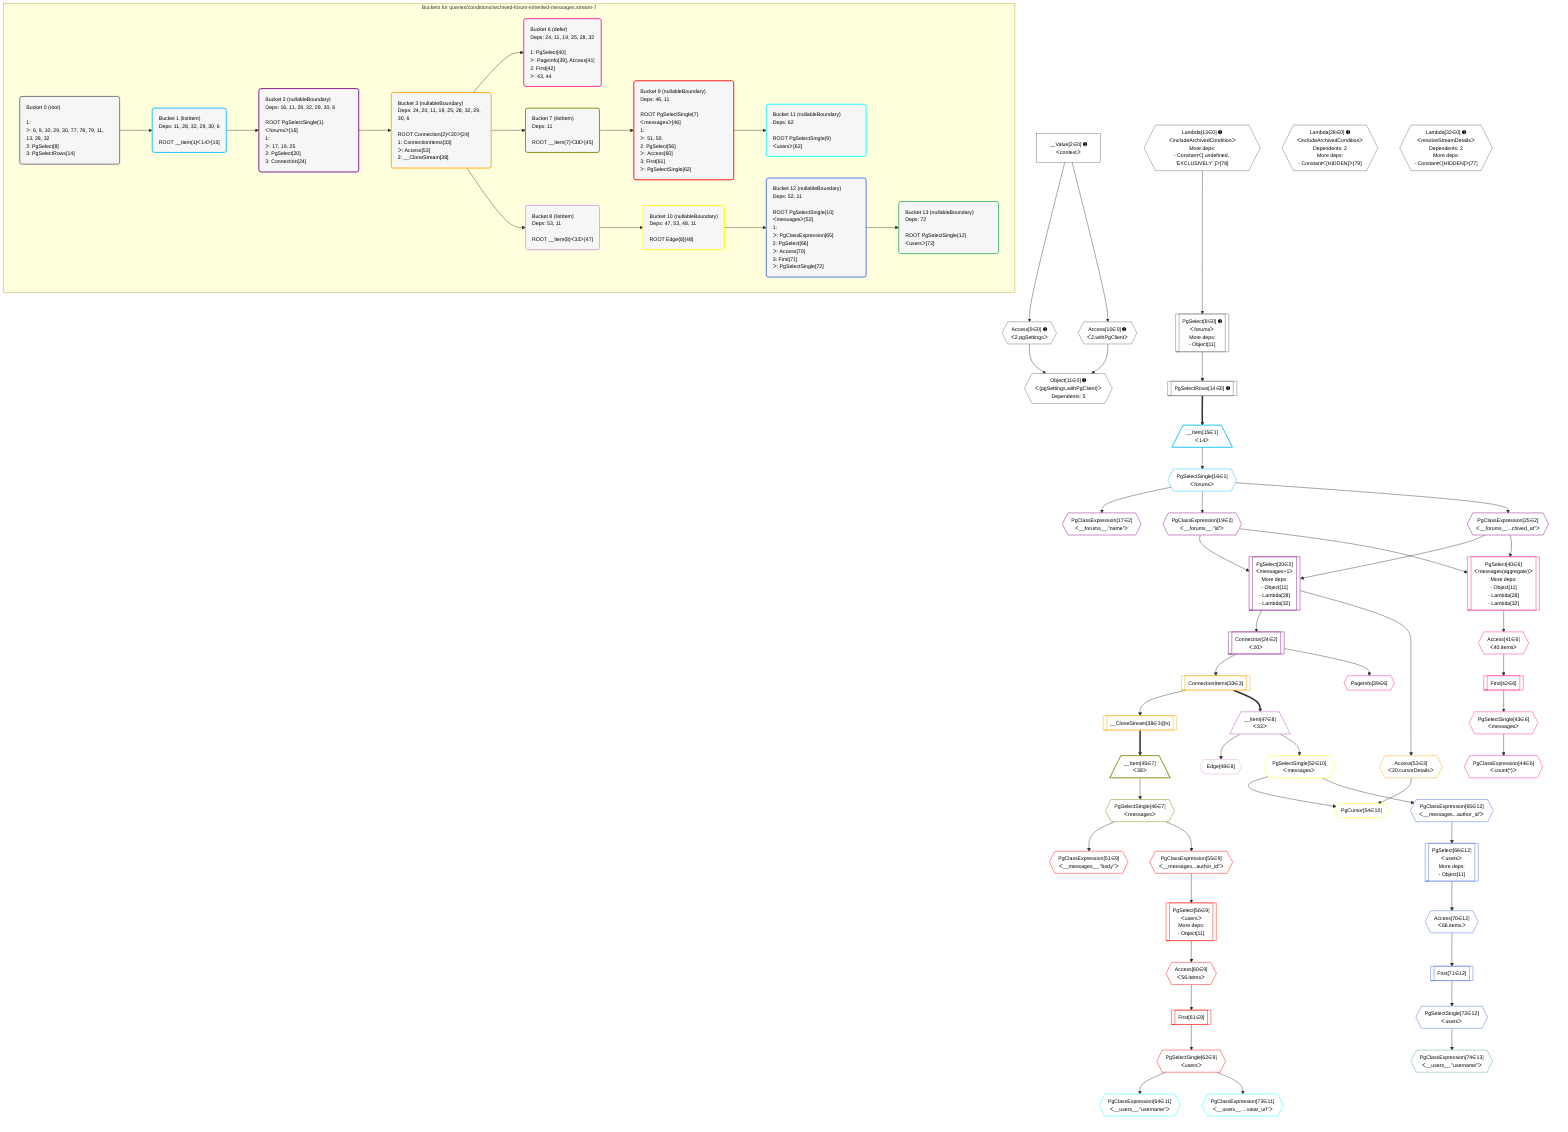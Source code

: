 %%{init: {'themeVariables': { 'fontSize': '12px'}}}%%
graph TD
    classDef path fill:#eee,stroke:#000,color:#000
    classDef plan fill:#fff,stroke-width:1px,color:#000
    classDef itemplan fill:#fff,stroke-width:2px,color:#000
    classDef unbatchedplan fill:#dff,stroke-width:1px,color:#000
    classDef sideeffectplan fill:#fcc,stroke-width:2px,color:#000
    classDef bucket fill:#f6f6f6,color:#000,stroke-width:2px,text-align:left

    subgraph "Buckets for queries/conditions/archived-forum-inherited-messages.stream-7"
    Bucket0("Bucket 0 (root)<br /><br />1: <br />ᐳ: 6, 9, 10, 29, 30, 77, 78, 79, 11, 13, 28, 32<br />2: PgSelect[8]<br />3: PgSelectRows[14]"):::bucket
    Bucket1("Bucket 1 (listItem)<br />Deps: 11, 28, 32, 29, 30, 6<br /><br />ROOT __Item{1}ᐸ14ᐳ[15]"):::bucket
    Bucket2("Bucket 2 (nullableBoundary)<br />Deps: 16, 11, 28, 32, 29, 30, 6<br /><br />ROOT PgSelectSingle{1}ᐸforumsᐳ[16]<br />1: <br />ᐳ: 17, 19, 25<br />2: PgSelect[20]<br />3: Connection[24]"):::bucket
    Bucket3("Bucket 3 (nullableBoundary)<br />Deps: 24, 20, 11, 19, 25, 28, 32, 29, 30, 6<br /><br />ROOT Connection{2}ᐸ20ᐳ[24]<br />1: ConnectionItems[33]<br />ᐳ: Access[53]<br />2: __CloneStream[38]"):::bucket
    Bucket6("Bucket 6 (defer)<br />Deps: 24, 11, 19, 25, 28, 32<br /><br />1: PgSelect[40]<br />ᐳ: PageInfo[39], Access[41]<br />2: First[42]<br />ᐳ: 43, 44"):::bucket
    Bucket7("Bucket 7 (listItem)<br />Deps: 11<br /><br />ROOT __Item{7}ᐸ38ᐳ[45]"):::bucket
    Bucket8("Bucket 8 (listItem)<br />Deps: 53, 11<br /><br />ROOT __Item{8}ᐸ33ᐳ[47]"):::bucket
    Bucket9("Bucket 9 (nullableBoundary)<br />Deps: 46, 11<br /><br />ROOT PgSelectSingle{7}ᐸmessagesᐳ[46]<br />1: <br />ᐳ: 51, 55<br />2: PgSelect[56]<br />ᐳ: Access[60]<br />3: First[61]<br />ᐳ: PgSelectSingle[62]"):::bucket
    Bucket10("Bucket 10 (nullableBoundary)<br />Deps: 47, 53, 48, 11<br /><br />ROOT Edge{8}[48]"):::bucket
    Bucket11("Bucket 11 (nullableBoundary)<br />Deps: 62<br /><br />ROOT PgSelectSingle{9}ᐸusersᐳ[62]"):::bucket
    Bucket12("Bucket 12 (nullableBoundary)<br />Deps: 52, 11<br /><br />ROOT PgSelectSingle{10}ᐸmessagesᐳ[52]<br />1: <br />ᐳ: PgClassExpression[65]<br />2: PgSelect[66]<br />ᐳ: Access[70]<br />3: First[71]<br />ᐳ: PgSelectSingle[72]"):::bucket
    Bucket13("Bucket 13 (nullableBoundary)<br />Deps: 72<br /><br />ROOT PgSelectSingle{12}ᐸusersᐳ[72]"):::bucket
    end
    Bucket0 --> Bucket1
    Bucket1 --> Bucket2
    Bucket2 --> Bucket3
    Bucket3 --> Bucket6 & Bucket7 & Bucket8
    Bucket7 --> Bucket9
    Bucket8 --> Bucket10
    Bucket9 --> Bucket11
    Bucket10 --> Bucket12
    Bucket12 --> Bucket13

    %% plan dependencies
    PgSelect8[["PgSelect[8∈0] ➊<br />ᐸforumsᐳ<br />More deps:<br />- Object[11]"]]:::plan
    Lambda13{{"Lambda[13∈0] ➊<br />ᐸincludeArchivedConditionᐳ<br />More deps:<br />- Constantᐸ[ undefined, 'EXCLUSIVELY' ]ᐳ[78]"}}:::plan
    Lambda13 --> PgSelect8
    Object11{{"Object[11∈0] ➊<br />ᐸ{pgSettings,withPgClient}ᐳ<br />Dependents: 5"}}:::plan
    Access9{{"Access[9∈0] ➊<br />ᐸ2.pgSettingsᐳ"}}:::plan
    Access10{{"Access[10∈0] ➊<br />ᐸ2.withPgClientᐳ"}}:::plan
    Access9 & Access10 --> Object11
    __Value2["__Value[2∈0] ➊<br />ᐸcontextᐳ"]:::plan
    __Value2 --> Access9
    __Value2 --> Access10
    PgSelectRows14[["PgSelectRows[14∈0] ➊"]]:::plan
    PgSelect8 --> PgSelectRows14
    Lambda28{{"Lambda[28∈0] ➊<br />ᐸincludeArchivedConditionᐳ<br />Dependents: 2<br />More deps:<br />- Constantᐸ[HIDDEN]ᐳ[79]"}}:::plan
    Lambda32{{"Lambda[32∈0] ➊<br />ᐸresolveStreamDetailsᐳ<br />Dependents: 2<br />More deps:<br />- Constantᐸ[HIDDEN]ᐳ[77]"}}:::plan
    __Item15[/"__Item[15∈1]<br />ᐸ14ᐳ"\]:::itemplan
    PgSelectRows14 ==> __Item15
    PgSelectSingle16{{"PgSelectSingle[16∈1]<br />ᐸforumsᐳ"}}:::plan
    __Item15 --> PgSelectSingle16
    PgSelect20[["PgSelect[20∈2]<br />ᐸmessages+1ᐳ<br />More deps:<br />- Object[11]<br />- Lambda[28]<br />- Lambda[32]"]]:::plan
    PgClassExpression19{{"PgClassExpression[19∈2]<br />ᐸ__forums__.”id”ᐳ"}}:::plan
    PgClassExpression25{{"PgClassExpression[25∈2]<br />ᐸ__forums__...chived_at”ᐳ"}}:::plan
    PgClassExpression19 & PgClassExpression25 --> PgSelect20
    PgClassExpression17{{"PgClassExpression[17∈2]<br />ᐸ__forums__.”name”ᐳ"}}:::plan
    PgSelectSingle16 --> PgClassExpression17
    PgSelectSingle16 --> PgClassExpression19
    Connection24[["Connection[24∈2]<br />ᐸ20ᐳ"]]:::plan
    PgSelect20 --> Connection24
    PgSelectSingle16 --> PgClassExpression25
    ConnectionItems33[["ConnectionItems[33∈3]"]]:::plan
    Connection24 --> ConnectionItems33
    __CloneStream38[["__CloneStream[38∈3@s]"]]:::plan
    ConnectionItems33 --> __CloneStream38
    Access53{{"Access[53∈3]<br />ᐸ20.cursorDetailsᐳ"}}:::plan
    PgSelect20 --> Access53
    PgSelect40[["PgSelect[40∈6]<br />ᐸmessages(aggregate)ᐳ<br />More deps:<br />- Object[11]<br />- Lambda[28]<br />- Lambda[32]"]]:::plan
    PgClassExpression19 & PgClassExpression25 --> PgSelect40
    PageInfo39{{"PageInfo[39∈6]"}}:::plan
    Connection24 --> PageInfo39
    Access41{{"Access[41∈6]<br />ᐸ40.itemsᐳ"}}:::plan
    PgSelect40 --> Access41
    First42[["First[42∈6]"]]:::plan
    Access41 --> First42
    PgSelectSingle43{{"PgSelectSingle[43∈6]<br />ᐸmessagesᐳ"}}:::plan
    First42 --> PgSelectSingle43
    PgClassExpression44{{"PgClassExpression[44∈6]<br />ᐸcount(*)ᐳ"}}:::plan
    PgSelectSingle43 --> PgClassExpression44
    __Item45[/"__Item[45∈7]<br />ᐸ38ᐳ"\]:::itemplan
    __CloneStream38 ==> __Item45
    PgSelectSingle46{{"PgSelectSingle[46∈7]<br />ᐸmessagesᐳ"}}:::plan
    __Item45 --> PgSelectSingle46
    __Item47[/"__Item[47∈8]<br />ᐸ33ᐳ"\]:::itemplan
    ConnectionItems33 ==> __Item47
    Edge48{{"Edge[48∈8]"}}:::plan
    __Item47 --> Edge48
    PgSelect56[["PgSelect[56∈9]<br />ᐸusersᐳ<br />More deps:<br />- Object[11]"]]:::plan
    PgClassExpression55{{"PgClassExpression[55∈9]<br />ᐸ__messages...author_id”ᐳ"}}:::plan
    PgClassExpression55 --> PgSelect56
    PgClassExpression51{{"PgClassExpression[51∈9]<br />ᐸ__messages__.”body”ᐳ"}}:::plan
    PgSelectSingle46 --> PgClassExpression51
    PgSelectSingle46 --> PgClassExpression55
    Access60{{"Access[60∈9]<br />ᐸ56.itemsᐳ"}}:::plan
    PgSelect56 --> Access60
    First61[["First[61∈9]"]]:::plan
    Access60 --> First61
    PgSelectSingle62{{"PgSelectSingle[62∈9]<br />ᐸusersᐳ"}}:::plan
    First61 --> PgSelectSingle62
    PgCursor54{{"PgCursor[54∈10]"}}:::plan
    PgSelectSingle52{{"PgSelectSingle[52∈10]<br />ᐸmessagesᐳ"}}:::plan
    PgSelectSingle52 & Access53 --> PgCursor54
    __Item47 --> PgSelectSingle52
    PgClassExpression64{{"PgClassExpression[64∈11]<br />ᐸ__users__.”username”ᐳ"}}:::plan
    PgSelectSingle62 --> PgClassExpression64
    PgClassExpression73{{"PgClassExpression[73∈11]<br />ᐸ__users__....vatar_url”ᐳ"}}:::plan
    PgSelectSingle62 --> PgClassExpression73
    PgSelect66[["PgSelect[66∈12]<br />ᐸusersᐳ<br />More deps:<br />- Object[11]"]]:::plan
    PgClassExpression65{{"PgClassExpression[65∈12]<br />ᐸ__messages...author_id”ᐳ"}}:::plan
    PgClassExpression65 --> PgSelect66
    PgSelectSingle52 --> PgClassExpression65
    Access70{{"Access[70∈12]<br />ᐸ66.itemsᐳ"}}:::plan
    PgSelect66 --> Access70
    First71[["First[71∈12]"]]:::plan
    Access70 --> First71
    PgSelectSingle72{{"PgSelectSingle[72∈12]<br />ᐸusersᐳ"}}:::plan
    First71 --> PgSelectSingle72
    PgClassExpression74{{"PgClassExpression[74∈13]<br />ᐸ__users__.”username”ᐳ"}}:::plan
    PgSelectSingle72 --> PgClassExpression74

    %% define steps
    classDef bucket0 stroke:#696969
    class Bucket0,__Value2,PgSelect8,Access9,Access10,Object11,Lambda13,PgSelectRows14,Lambda28,Lambda32 bucket0
    classDef bucket1 stroke:#00bfff
    class Bucket1,__Item15,PgSelectSingle16 bucket1
    classDef bucket2 stroke:#7f007f
    class Bucket2,PgClassExpression17,PgClassExpression19,PgSelect20,Connection24,PgClassExpression25 bucket2
    classDef bucket3 stroke:#ffa500
    class Bucket3,ConnectionItems33,__CloneStream38,Access53 bucket3
    classDef bucket6 stroke:#ff1493
    class Bucket6,PageInfo39,PgSelect40,Access41,First42,PgSelectSingle43,PgClassExpression44 bucket6
    classDef bucket7 stroke:#808000
    class Bucket7,__Item45,PgSelectSingle46 bucket7
    classDef bucket8 stroke:#dda0dd
    class Bucket8,__Item47,Edge48 bucket8
    classDef bucket9 stroke:#ff0000
    class Bucket9,PgClassExpression51,PgClassExpression55,PgSelect56,Access60,First61,PgSelectSingle62 bucket9
    classDef bucket10 stroke:#ffff00
    class Bucket10,PgSelectSingle52,PgCursor54 bucket10
    classDef bucket11 stroke:#00ffff
    class Bucket11,PgClassExpression64,PgClassExpression73 bucket11
    classDef bucket12 stroke:#4169e1
    class Bucket12,PgClassExpression65,PgSelect66,Access70,First71,PgSelectSingle72 bucket12
    classDef bucket13 stroke:#3cb371
    class Bucket13,PgClassExpression74 bucket13
